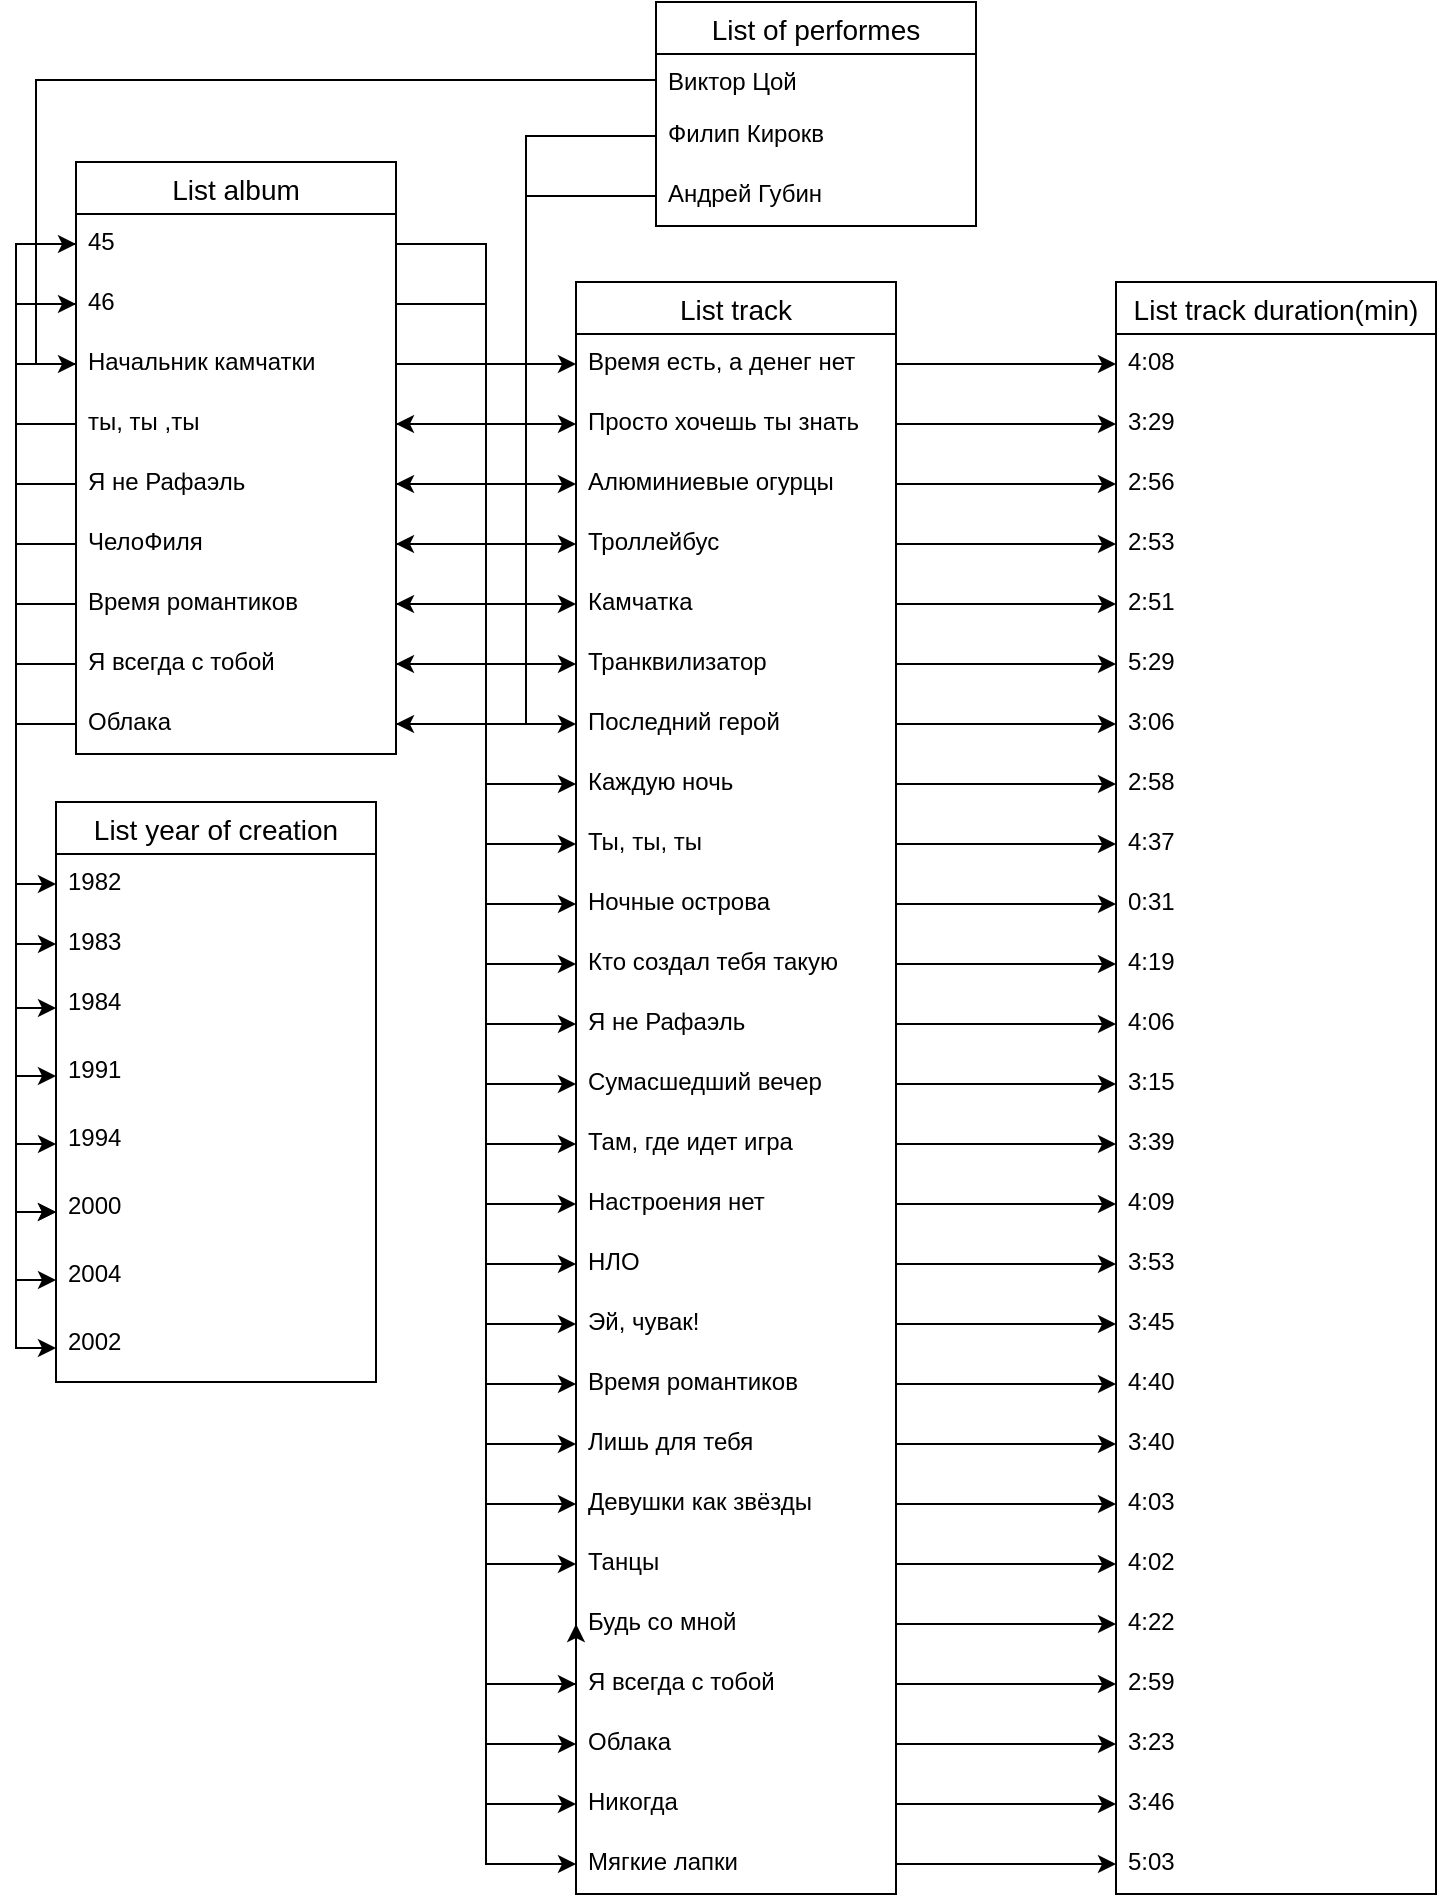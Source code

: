 <mxfile version="14.9.8" type="github">
  <diagram id="wcIPU9KMMJ4un5b8Lt9M" name="Page-1">
    <mxGraphModel dx="2244" dy="762" grid="1" gridSize="10" guides="1" tooltips="1" connect="1" arrows="1" fold="1" page="1" pageScale="1" pageWidth="827" pageHeight="1169" math="0" shadow="0">
      <root>
        <mxCell id="0" />
        <mxCell id="1" parent="0" />
        <mxCell id="bafzeU58rA8XqYi_XDJe-40" value="List of performes" style="swimlane;fontStyle=0;childLayout=stackLayout;horizontal=1;startSize=26;horizontalStack=0;resizeParent=1;resizeParentMax=0;resizeLast=0;collapsible=1;marginBottom=0;align=center;fontSize=14;" parent="1" vertex="1">
          <mxGeometry x="320" y="40" width="160" height="112" as="geometry" />
        </mxCell>
        <mxCell id="bafzeU58rA8XqYi_XDJe-41" value="Виктор Цой" style="text;strokeColor=none;fillColor=none;spacingLeft=4;spacingRight=4;overflow=hidden;rotatable=0;points=[[0,0.5],[1,0.5]];portConstraint=eastwest;fontSize=12;" parent="bafzeU58rA8XqYi_XDJe-40" vertex="1">
          <mxGeometry y="26" width="160" height="26" as="geometry" />
        </mxCell>
        <mxCell id="bafzeU58rA8XqYi_XDJe-42" value="Филип Кирокв" style="text;strokeColor=none;fillColor=none;spacingLeft=4;spacingRight=4;overflow=hidden;rotatable=0;points=[[0,0.5],[1,0.5]];portConstraint=eastwest;fontSize=12;" parent="bafzeU58rA8XqYi_XDJe-40" vertex="1">
          <mxGeometry y="52" width="160" height="30" as="geometry" />
        </mxCell>
        <mxCell id="bafzeU58rA8XqYi_XDJe-43" value="Андрей Губин" style="text;strokeColor=none;fillColor=none;spacingLeft=4;spacingRight=4;overflow=hidden;rotatable=0;points=[[0,0.5],[1,0.5]];portConstraint=eastwest;fontSize=12;" parent="bafzeU58rA8XqYi_XDJe-40" vertex="1">
          <mxGeometry y="82" width="160" height="30" as="geometry" />
        </mxCell>
        <mxCell id="bafzeU58rA8XqYi_XDJe-48" value="List album" style="swimlane;fontStyle=0;childLayout=stackLayout;horizontal=1;startSize=26;horizontalStack=0;resizeParent=1;resizeParentMax=0;resizeLast=0;collapsible=1;marginBottom=0;align=center;fontSize=14;" parent="1" vertex="1">
          <mxGeometry x="30" y="120" width="160" height="296" as="geometry" />
        </mxCell>
        <mxCell id="bafzeU58rA8XqYi_XDJe-50" value="45" style="text;strokeColor=none;fillColor=none;spacingLeft=4;spacingRight=4;overflow=hidden;rotatable=0;points=[[0,0.5],[1,0.5]];portConstraint=eastwest;fontSize=12;" parent="bafzeU58rA8XqYi_XDJe-48" vertex="1">
          <mxGeometry y="26" width="160" height="30" as="geometry" />
        </mxCell>
        <mxCell id="bafzeU58rA8XqYi_XDJe-51" value="46" style="text;strokeColor=none;fillColor=none;spacingLeft=4;spacingRight=4;overflow=hidden;rotatable=0;points=[[0,0.5],[1,0.5]];portConstraint=eastwest;fontSize=12;" parent="bafzeU58rA8XqYi_XDJe-48" vertex="1">
          <mxGeometry y="56" width="160" height="30" as="geometry" />
        </mxCell>
        <mxCell id="FZf9KdGtztHKT485gBUw-61" value="Начальник камчатки" style="text;strokeColor=none;fillColor=none;spacingLeft=4;spacingRight=4;overflow=hidden;rotatable=0;points=[[0,0.5],[1,0.5]];portConstraint=eastwest;fontSize=12;" parent="bafzeU58rA8XqYi_XDJe-48" vertex="1">
          <mxGeometry y="86" width="160" height="30" as="geometry" />
        </mxCell>
        <mxCell id="FZf9KdGtztHKT485gBUw-62" value="ты, ты ,ты" style="text;strokeColor=none;fillColor=none;spacingLeft=4;spacingRight=4;overflow=hidden;rotatable=0;points=[[0,0.5],[1,0.5]];portConstraint=eastwest;fontSize=12;" parent="bafzeU58rA8XqYi_XDJe-48" vertex="1">
          <mxGeometry y="116" width="160" height="30" as="geometry" />
        </mxCell>
        <mxCell id="FZf9KdGtztHKT485gBUw-63" value="Я не Рафаэль" style="text;strokeColor=none;fillColor=none;spacingLeft=4;spacingRight=4;overflow=hidden;rotatable=0;points=[[0,0.5],[1,0.5]];portConstraint=eastwest;fontSize=12;" parent="bafzeU58rA8XqYi_XDJe-48" vertex="1">
          <mxGeometry y="146" width="160" height="30" as="geometry" />
        </mxCell>
        <mxCell id="FZf9KdGtztHKT485gBUw-64" value="ЧелоФиля" style="text;strokeColor=none;fillColor=none;spacingLeft=4;spacingRight=4;overflow=hidden;rotatable=0;points=[[0,0.5],[1,0.5]];portConstraint=eastwest;fontSize=12;" parent="bafzeU58rA8XqYi_XDJe-48" vertex="1">
          <mxGeometry y="176" width="160" height="30" as="geometry" />
        </mxCell>
        <mxCell id="FZf9KdGtztHKT485gBUw-65" value="Время романтиков" style="text;strokeColor=none;fillColor=none;spacingLeft=4;spacingRight=4;overflow=hidden;rotatable=0;points=[[0,0.5],[1,0.5]];portConstraint=eastwest;fontSize=12;" parent="bafzeU58rA8XqYi_XDJe-48" vertex="1">
          <mxGeometry y="206" width="160" height="30" as="geometry" />
        </mxCell>
        <mxCell id="FZf9KdGtztHKT485gBUw-66" value="Я всегда с тобой" style="text;strokeColor=none;fillColor=none;spacingLeft=4;spacingRight=4;overflow=hidden;rotatable=0;points=[[0,0.5],[1,0.5]];portConstraint=eastwest;fontSize=12;" parent="bafzeU58rA8XqYi_XDJe-48" vertex="1">
          <mxGeometry y="236" width="160" height="30" as="geometry" />
        </mxCell>
        <mxCell id="FZf9KdGtztHKT485gBUw-103" value="Облака" style="text;strokeColor=none;fillColor=none;spacingLeft=4;spacingRight=4;overflow=hidden;rotatable=0;points=[[0,0.5],[1,0.5]];portConstraint=eastwest;fontSize=12;" parent="bafzeU58rA8XqYi_XDJe-48" vertex="1">
          <mxGeometry y="266" width="160" height="30" as="geometry" />
        </mxCell>
        <mxCell id="bafzeU58rA8XqYi_XDJe-68" value="List year of creation" style="swimlane;fontStyle=0;childLayout=stackLayout;horizontal=1;startSize=26;horizontalStack=0;resizeParent=1;resizeParentMax=0;resizeLast=0;collapsible=1;marginBottom=0;align=center;fontSize=14;" parent="1" vertex="1">
          <mxGeometry x="20" y="440" width="160" height="290" as="geometry" />
        </mxCell>
        <mxCell id="bafzeU58rA8XqYi_XDJe-69" value="1982" style="text;strokeColor=none;fillColor=none;spacingLeft=4;spacingRight=4;overflow=hidden;rotatable=0;points=[[0,0.5],[1,0.5]];portConstraint=eastwest;fontSize=12;" parent="bafzeU58rA8XqYi_XDJe-68" vertex="1">
          <mxGeometry y="26" width="160" height="30" as="geometry" />
        </mxCell>
        <mxCell id="bafzeU58rA8XqYi_XDJe-70" value="1983" style="text;strokeColor=none;fillColor=none;spacingLeft=4;spacingRight=4;overflow=hidden;rotatable=0;points=[[0,0.5],[1,0.5]];portConstraint=eastwest;fontSize=12;" parent="bafzeU58rA8XqYi_XDJe-68" vertex="1">
          <mxGeometry y="56" width="160" height="30" as="geometry" />
        </mxCell>
        <mxCell id="bafzeU58rA8XqYi_XDJe-71" value="1984" style="text;strokeColor=none;fillColor=none;spacingLeft=4;spacingRight=4;overflow=hidden;rotatable=0;points=[[0,0.5],[1,0.5]];portConstraint=eastwest;fontSize=12;" parent="bafzeU58rA8XqYi_XDJe-68" vertex="1">
          <mxGeometry y="86" width="160" height="34" as="geometry" />
        </mxCell>
        <mxCell id="FZf9KdGtztHKT485gBUw-27" value="1991" style="text;strokeColor=none;fillColor=none;spacingLeft=4;spacingRight=4;overflow=hidden;rotatable=0;points=[[0,0.5],[1,0.5]];portConstraint=eastwest;fontSize=12;" parent="bafzeU58rA8XqYi_XDJe-68" vertex="1">
          <mxGeometry y="120" width="160" height="34" as="geometry" />
        </mxCell>
        <mxCell id="FZf9KdGtztHKT485gBUw-28" value="1994" style="text;strokeColor=none;fillColor=none;spacingLeft=4;spacingRight=4;overflow=hidden;rotatable=0;points=[[0,0.5],[1,0.5]];portConstraint=eastwest;fontSize=12;" parent="bafzeU58rA8XqYi_XDJe-68" vertex="1">
          <mxGeometry y="154" width="160" height="34" as="geometry" />
        </mxCell>
        <mxCell id="FZf9KdGtztHKT485gBUw-29" value="2000" style="text;strokeColor=none;fillColor=none;spacingLeft=4;spacingRight=4;overflow=hidden;rotatable=0;points=[[0,0.5],[1,0.5]];portConstraint=eastwest;fontSize=12;" parent="bafzeU58rA8XqYi_XDJe-68" vertex="1">
          <mxGeometry y="188" width="160" height="34" as="geometry" />
        </mxCell>
        <mxCell id="FZf9KdGtztHKT485gBUw-30" value="2004" style="text;strokeColor=none;fillColor=none;spacingLeft=4;spacingRight=4;overflow=hidden;rotatable=0;points=[[0,0.5],[1,0.5]];portConstraint=eastwest;fontSize=12;" parent="bafzeU58rA8XqYi_XDJe-68" vertex="1">
          <mxGeometry y="222" width="160" height="34" as="geometry" />
        </mxCell>
        <mxCell id="FZf9KdGtztHKT485gBUw-31" value="2002" style="text;strokeColor=none;fillColor=none;spacingLeft=4;spacingRight=4;overflow=hidden;rotatable=0;points=[[0,0.5],[1,0.5]];portConstraint=eastwest;fontSize=12;" parent="bafzeU58rA8XqYi_XDJe-68" vertex="1">
          <mxGeometry y="256" width="160" height="34" as="geometry" />
        </mxCell>
        <mxCell id="bafzeU58rA8XqYi_XDJe-129" value="List track duration(min)" style="swimlane;fontStyle=0;childLayout=stackLayout;horizontal=1;startSize=26;horizontalStack=0;resizeParent=1;resizeParentMax=0;resizeLast=0;collapsible=1;marginBottom=0;align=center;fontSize=14;" parent="1" vertex="1">
          <mxGeometry x="550" y="180" width="160" height="806" as="geometry" />
        </mxCell>
        <mxCell id="FZf9KdGtztHKT485gBUw-2" value="4:08" style="text;strokeColor=none;fillColor=none;spacingLeft=4;spacingRight=4;overflow=hidden;rotatable=0;points=[[0,0.5],[1,0.5]];portConstraint=eastwest;fontSize=12;" parent="bafzeU58rA8XqYi_XDJe-129" vertex="1">
          <mxGeometry y="26" width="160" height="30" as="geometry" />
        </mxCell>
        <mxCell id="bafzeU58rA8XqYi_XDJe-133" value="3:29" style="text;strokeColor=none;fillColor=none;spacingLeft=4;spacingRight=4;overflow=hidden;rotatable=0;points=[[0,0.5],[1,0.5]];portConstraint=eastwest;fontSize=12;" parent="bafzeU58rA8XqYi_XDJe-129" vertex="1">
          <mxGeometry y="56" width="160" height="30" as="geometry" />
        </mxCell>
        <mxCell id="FZf9KdGtztHKT485gBUw-3" value="2:56" style="text;strokeColor=none;fillColor=none;spacingLeft=4;spacingRight=4;overflow=hidden;rotatable=0;points=[[0,0.5],[1,0.5]];portConstraint=eastwest;fontSize=12;" parent="bafzeU58rA8XqYi_XDJe-129" vertex="1">
          <mxGeometry y="86" width="160" height="30" as="geometry" />
        </mxCell>
        <mxCell id="FZf9KdGtztHKT485gBUw-4" value="2:53" style="text;strokeColor=none;fillColor=none;spacingLeft=4;spacingRight=4;overflow=hidden;rotatable=0;points=[[0,0.5],[1,0.5]];portConstraint=eastwest;fontSize=12;" parent="bafzeU58rA8XqYi_XDJe-129" vertex="1">
          <mxGeometry y="116" width="160" height="30" as="geometry" />
        </mxCell>
        <mxCell id="FZf9KdGtztHKT485gBUw-1" value="2:51" style="text;strokeColor=none;fillColor=none;spacingLeft=4;spacingRight=4;overflow=hidden;rotatable=0;points=[[0,0.5],[1,0.5]];portConstraint=eastwest;fontSize=12;" parent="bafzeU58rA8XqYi_XDJe-129" vertex="1">
          <mxGeometry y="146" width="160" height="30" as="geometry" />
        </mxCell>
        <mxCell id="FZf9KdGtztHKT485gBUw-5" value="5:29" style="text;strokeColor=none;fillColor=none;spacingLeft=4;spacingRight=4;overflow=hidden;rotatable=0;points=[[0,0.5],[1,0.5]];portConstraint=eastwest;fontSize=12;" parent="bafzeU58rA8XqYi_XDJe-129" vertex="1">
          <mxGeometry y="176" width="160" height="30" as="geometry" />
        </mxCell>
        <mxCell id="FZf9KdGtztHKT485gBUw-93" value="3:06" style="text;strokeColor=none;fillColor=none;spacingLeft=4;spacingRight=4;overflow=hidden;rotatable=0;points=[[0,0.5],[1,0.5]];portConstraint=eastwest;fontSize=12;" parent="bafzeU58rA8XqYi_XDJe-129" vertex="1">
          <mxGeometry y="206" width="160" height="30" as="geometry" />
        </mxCell>
        <mxCell id="FZf9KdGtztHKT485gBUw-6" value="2:58" style="text;strokeColor=none;fillColor=none;spacingLeft=4;spacingRight=4;overflow=hidden;rotatable=0;points=[[0,0.5],[1,0.5]];portConstraint=eastwest;fontSize=12;" parent="bafzeU58rA8XqYi_XDJe-129" vertex="1">
          <mxGeometry y="236" width="160" height="30" as="geometry" />
        </mxCell>
        <mxCell id="bafzeU58rA8XqYi_XDJe-131" value="4:37" style="text;strokeColor=none;fillColor=none;spacingLeft=4;spacingRight=4;overflow=hidden;rotatable=0;points=[[0,0.5],[1,0.5]];portConstraint=eastwest;fontSize=12;" parent="bafzeU58rA8XqYi_XDJe-129" vertex="1">
          <mxGeometry y="266" width="160" height="30" as="geometry" />
        </mxCell>
        <mxCell id="FZf9KdGtztHKT485gBUw-7" value="0:31" style="text;strokeColor=none;fillColor=none;spacingLeft=4;spacingRight=4;overflow=hidden;rotatable=0;points=[[0,0.5],[1,0.5]];portConstraint=eastwest;fontSize=12;" parent="bafzeU58rA8XqYi_XDJe-129" vertex="1">
          <mxGeometry y="296" width="160" height="30" as="geometry" />
        </mxCell>
        <mxCell id="FZf9KdGtztHKT485gBUw-8" value="4:19" style="text;strokeColor=none;fillColor=none;spacingLeft=4;spacingRight=4;overflow=hidden;rotatable=0;points=[[0,0.5],[1,0.5]];portConstraint=eastwest;fontSize=12;" parent="bafzeU58rA8XqYi_XDJe-129" vertex="1">
          <mxGeometry y="326" width="160" height="30" as="geometry" />
        </mxCell>
        <mxCell id="FZf9KdGtztHKT485gBUw-9" value="4:06" style="text;strokeColor=none;fillColor=none;spacingLeft=4;spacingRight=4;overflow=hidden;rotatable=0;points=[[0,0.5],[1,0.5]];portConstraint=eastwest;fontSize=12;" parent="bafzeU58rA8XqYi_XDJe-129" vertex="1">
          <mxGeometry y="356" width="160" height="30" as="geometry" />
        </mxCell>
        <mxCell id="FZf9KdGtztHKT485gBUw-10" value="3:15" style="text;strokeColor=none;fillColor=none;spacingLeft=4;spacingRight=4;overflow=hidden;rotatable=0;points=[[0,0.5],[1,0.5]];portConstraint=eastwest;fontSize=12;" parent="bafzeU58rA8XqYi_XDJe-129" vertex="1">
          <mxGeometry y="386" width="160" height="30" as="geometry" />
        </mxCell>
        <mxCell id="FZf9KdGtztHKT485gBUw-11" value="3:39" style="text;strokeColor=none;fillColor=none;spacingLeft=4;spacingRight=4;overflow=hidden;rotatable=0;points=[[0,0.5],[1,0.5]];portConstraint=eastwest;fontSize=12;" parent="bafzeU58rA8XqYi_XDJe-129" vertex="1">
          <mxGeometry y="416" width="160" height="30" as="geometry" />
        </mxCell>
        <mxCell id="FZf9KdGtztHKT485gBUw-12" value="4:09" style="text;strokeColor=none;fillColor=none;spacingLeft=4;spacingRight=4;overflow=hidden;rotatable=0;points=[[0,0.5],[1,0.5]];portConstraint=eastwest;fontSize=12;" parent="bafzeU58rA8XqYi_XDJe-129" vertex="1">
          <mxGeometry y="446" width="160" height="30" as="geometry" />
        </mxCell>
        <mxCell id="FZf9KdGtztHKT485gBUw-13" value="3:53" style="text;strokeColor=none;fillColor=none;spacingLeft=4;spacingRight=4;overflow=hidden;rotatable=0;points=[[0,0.5],[1,0.5]];portConstraint=eastwest;fontSize=12;" parent="bafzeU58rA8XqYi_XDJe-129" vertex="1">
          <mxGeometry y="476" width="160" height="30" as="geometry" />
        </mxCell>
        <mxCell id="FZf9KdGtztHKT485gBUw-14" value="3:45" style="text;strokeColor=none;fillColor=none;spacingLeft=4;spacingRight=4;overflow=hidden;rotatable=0;points=[[0,0.5],[1,0.5]];portConstraint=eastwest;fontSize=12;" parent="bafzeU58rA8XqYi_XDJe-129" vertex="1">
          <mxGeometry y="506" width="160" height="30" as="geometry" />
        </mxCell>
        <mxCell id="FZf9KdGtztHKT485gBUw-15" value="4:40" style="text;strokeColor=none;fillColor=none;spacingLeft=4;spacingRight=4;overflow=hidden;rotatable=0;points=[[0,0.5],[1,0.5]];portConstraint=eastwest;fontSize=12;" parent="bafzeU58rA8XqYi_XDJe-129" vertex="1">
          <mxGeometry y="536" width="160" height="30" as="geometry" />
        </mxCell>
        <mxCell id="FZf9KdGtztHKT485gBUw-16" value="3:40" style="text;strokeColor=none;fillColor=none;spacingLeft=4;spacingRight=4;overflow=hidden;rotatable=0;points=[[0,0.5],[1,0.5]];portConstraint=eastwest;fontSize=12;" parent="bafzeU58rA8XqYi_XDJe-129" vertex="1">
          <mxGeometry y="566" width="160" height="30" as="geometry" />
        </mxCell>
        <mxCell id="FZf9KdGtztHKT485gBUw-17" value="4:03" style="text;strokeColor=none;fillColor=none;spacingLeft=4;spacingRight=4;overflow=hidden;rotatable=0;points=[[0,0.5],[1,0.5]];portConstraint=eastwest;fontSize=12;" parent="bafzeU58rA8XqYi_XDJe-129" vertex="1">
          <mxGeometry y="596" width="160" height="30" as="geometry" />
        </mxCell>
        <mxCell id="FZf9KdGtztHKT485gBUw-18" value="4:02" style="text;strokeColor=none;fillColor=none;spacingLeft=4;spacingRight=4;overflow=hidden;rotatable=0;points=[[0,0.5],[1,0.5]];portConstraint=eastwest;fontSize=12;" parent="bafzeU58rA8XqYi_XDJe-129" vertex="1">
          <mxGeometry y="626" width="160" height="30" as="geometry" />
        </mxCell>
        <mxCell id="FZf9KdGtztHKT485gBUw-19" value="4:22" style="text;strokeColor=none;fillColor=none;spacingLeft=4;spacingRight=4;overflow=hidden;rotatable=0;points=[[0,0.5],[1,0.5]];portConstraint=eastwest;fontSize=12;" parent="bafzeU58rA8XqYi_XDJe-129" vertex="1">
          <mxGeometry y="656" width="160" height="30" as="geometry" />
        </mxCell>
        <mxCell id="FZf9KdGtztHKT485gBUw-20" value="2:59" style="text;strokeColor=none;fillColor=none;spacingLeft=4;spacingRight=4;overflow=hidden;rotatable=0;points=[[0,0.5],[1,0.5]];portConstraint=eastwest;fontSize=12;" parent="bafzeU58rA8XqYi_XDJe-129" vertex="1">
          <mxGeometry y="686" width="160" height="30" as="geometry" />
        </mxCell>
        <mxCell id="FZf9KdGtztHKT485gBUw-21" value="3:23" style="text;strokeColor=none;fillColor=none;spacingLeft=4;spacingRight=4;overflow=hidden;rotatable=0;points=[[0,0.5],[1,0.5]];portConstraint=eastwest;fontSize=12;" parent="bafzeU58rA8XqYi_XDJe-129" vertex="1">
          <mxGeometry y="716" width="160" height="30" as="geometry" />
        </mxCell>
        <mxCell id="FZf9KdGtztHKT485gBUw-22" value="3:46" style="text;strokeColor=none;fillColor=none;spacingLeft=4;spacingRight=4;overflow=hidden;rotatable=0;points=[[0,0.5],[1,0.5]];portConstraint=eastwest;fontSize=12;" parent="bafzeU58rA8XqYi_XDJe-129" vertex="1">
          <mxGeometry y="746" width="160" height="30" as="geometry" />
        </mxCell>
        <mxCell id="FZf9KdGtztHKT485gBUw-23" value="5:03" style="text;strokeColor=none;fillColor=none;spacingLeft=4;spacingRight=4;overflow=hidden;rotatable=0;points=[[0,0.5],[1,0.5]];portConstraint=eastwest;fontSize=12;" parent="bafzeU58rA8XqYi_XDJe-129" vertex="1">
          <mxGeometry y="776" width="160" height="30" as="geometry" />
        </mxCell>
        <mxCell id="FZf9KdGtztHKT485gBUw-33" value="List track" style="swimlane;fontStyle=0;childLayout=stackLayout;horizontal=1;startSize=26;horizontalStack=0;resizeParent=1;resizeParentMax=0;resizeLast=0;collapsible=1;marginBottom=0;align=center;fontSize=14;" parent="1" vertex="1">
          <mxGeometry x="280" y="180" width="160" height="806" as="geometry" />
        </mxCell>
        <mxCell id="FZf9KdGtztHKT485gBUw-39" value="Время есть, а денег нет" style="text;strokeColor=none;fillColor=none;spacingLeft=4;spacingRight=4;overflow=hidden;rotatable=0;points=[[0,0.5],[1,0.5]];portConstraint=eastwest;fontSize=12;" parent="FZf9KdGtztHKT485gBUw-33" vertex="1">
          <mxGeometry y="26" width="160" height="30" as="geometry" />
        </mxCell>
        <mxCell id="FZf9KdGtztHKT485gBUw-40" value="Просто хочешь ты знать" style="text;strokeColor=none;fillColor=none;spacingLeft=4;spacingRight=4;overflow=hidden;rotatable=0;points=[[0,0.5],[1,0.5]];portConstraint=eastwest;fontSize=12;" parent="FZf9KdGtztHKT485gBUw-33" vertex="1">
          <mxGeometry y="56" width="160" height="30" as="geometry" />
        </mxCell>
        <mxCell id="FZf9KdGtztHKT485gBUw-41" value="Алюминиевые огурцы" style="text;strokeColor=none;fillColor=none;spacingLeft=4;spacingRight=4;overflow=hidden;rotatable=0;points=[[0,0.5],[1,0.5]];portConstraint=eastwest;fontSize=12;" parent="FZf9KdGtztHKT485gBUw-33" vertex="1">
          <mxGeometry y="86" width="160" height="30" as="geometry" />
        </mxCell>
        <mxCell id="FZf9KdGtztHKT485gBUw-42" value="Троллейбус" style="text;strokeColor=none;fillColor=none;spacingLeft=4;spacingRight=4;overflow=hidden;rotatable=0;points=[[0,0.5],[1,0.5]];portConstraint=eastwest;fontSize=12;" parent="FZf9KdGtztHKT485gBUw-33" vertex="1">
          <mxGeometry y="116" width="160" height="30" as="geometry" />
        </mxCell>
        <mxCell id="FZf9KdGtztHKT485gBUw-43" value="Камчатка" style="text;strokeColor=none;fillColor=none;spacingLeft=4;spacingRight=4;overflow=hidden;rotatable=0;points=[[0,0.5],[1,0.5]];portConstraint=eastwest;fontSize=12;" parent="FZf9KdGtztHKT485gBUw-33" vertex="1">
          <mxGeometry y="146" width="160" height="30" as="geometry" />
        </mxCell>
        <mxCell id="FZf9KdGtztHKT485gBUw-44" value="Транквилизатор" style="text;strokeColor=none;fillColor=none;spacingLeft=4;spacingRight=4;overflow=hidden;rotatable=0;points=[[0,0.5],[1,0.5]];portConstraint=eastwest;fontSize=12;" parent="FZf9KdGtztHKT485gBUw-33" vertex="1">
          <mxGeometry y="176" width="160" height="30" as="geometry" />
        </mxCell>
        <mxCell id="FZf9KdGtztHKT485gBUw-45" value="Последний герой" style="text;strokeColor=none;fillColor=none;spacingLeft=4;spacingRight=4;overflow=hidden;rotatable=0;points=[[0,0.5],[1,0.5]];portConstraint=eastwest;fontSize=12;" parent="FZf9KdGtztHKT485gBUw-33" vertex="1">
          <mxGeometry y="206" width="160" height="30" as="geometry" />
        </mxCell>
        <mxCell id="FZf9KdGtztHKT485gBUw-46" value="Каждую ночь" style="text;strokeColor=none;fillColor=none;spacingLeft=4;spacingRight=4;overflow=hidden;rotatable=0;points=[[0,0.5],[1,0.5]];portConstraint=eastwest;fontSize=12;" parent="FZf9KdGtztHKT485gBUw-33" vertex="1">
          <mxGeometry y="236" width="160" height="30" as="geometry" />
        </mxCell>
        <mxCell id="FZf9KdGtztHKT485gBUw-48" value="Ты, ты, ты" style="text;strokeColor=none;fillColor=none;spacingLeft=4;spacingRight=4;overflow=hidden;rotatable=0;points=[[0,0.5],[1,0.5]];portConstraint=eastwest;fontSize=12;" parent="FZf9KdGtztHKT485gBUw-33" vertex="1">
          <mxGeometry y="266" width="160" height="30" as="geometry" />
        </mxCell>
        <mxCell id="FZf9KdGtztHKT485gBUw-49" value="Ночные острова" style="text;strokeColor=none;fillColor=none;spacingLeft=4;spacingRight=4;overflow=hidden;rotatable=0;points=[[0,0.5],[1,0.5]];portConstraint=eastwest;fontSize=12;" parent="FZf9KdGtztHKT485gBUw-33" vertex="1">
          <mxGeometry y="296" width="160" height="30" as="geometry" />
        </mxCell>
        <mxCell id="FZf9KdGtztHKT485gBUw-50" value="Кто создал тебя такую" style="text;strokeColor=none;fillColor=none;spacingLeft=4;spacingRight=4;overflow=hidden;rotatable=0;points=[[0,0.5],[1,0.5]];portConstraint=eastwest;fontSize=12;" parent="FZf9KdGtztHKT485gBUw-33" vertex="1">
          <mxGeometry y="326" width="160" height="30" as="geometry" />
        </mxCell>
        <mxCell id="FZf9KdGtztHKT485gBUw-51" value="Я не Рафаэль" style="text;strokeColor=none;fillColor=none;spacingLeft=4;spacingRight=4;overflow=hidden;rotatable=0;points=[[0,0.5],[1,0.5]];portConstraint=eastwest;fontSize=12;" parent="FZf9KdGtztHKT485gBUw-33" vertex="1">
          <mxGeometry y="356" width="160" height="30" as="geometry" />
        </mxCell>
        <mxCell id="FZf9KdGtztHKT485gBUw-52" value="Сумасшедший вечер" style="text;strokeColor=none;fillColor=none;spacingLeft=4;spacingRight=4;overflow=hidden;rotatable=0;points=[[0,0.5],[1,0.5]];portConstraint=eastwest;fontSize=12;" parent="FZf9KdGtztHKT485gBUw-33" vertex="1">
          <mxGeometry y="386" width="160" height="30" as="geometry" />
        </mxCell>
        <mxCell id="FZf9KdGtztHKT485gBUw-53" value="Там, где идет игра" style="text;strokeColor=none;fillColor=none;spacingLeft=4;spacingRight=4;overflow=hidden;rotatable=0;points=[[0,0.5],[1,0.5]];portConstraint=eastwest;fontSize=12;" parent="FZf9KdGtztHKT485gBUw-33" vertex="1">
          <mxGeometry y="416" width="160" height="30" as="geometry" />
        </mxCell>
        <mxCell id="FZf9KdGtztHKT485gBUw-54" value="Настроения нет" style="text;strokeColor=none;fillColor=none;spacingLeft=4;spacingRight=4;overflow=hidden;rotatable=0;points=[[0,0.5],[1,0.5]];portConstraint=eastwest;fontSize=12;" parent="FZf9KdGtztHKT485gBUw-33" vertex="1">
          <mxGeometry y="446" width="160" height="30" as="geometry" />
        </mxCell>
        <mxCell id="FZf9KdGtztHKT485gBUw-55" value="НЛО" style="text;strokeColor=none;fillColor=none;spacingLeft=4;spacingRight=4;overflow=hidden;rotatable=0;points=[[0,0.5],[1,0.5]];portConstraint=eastwest;fontSize=12;" parent="FZf9KdGtztHKT485gBUw-33" vertex="1">
          <mxGeometry y="476" width="160" height="30" as="geometry" />
        </mxCell>
        <mxCell id="FZf9KdGtztHKT485gBUw-56" value="Эй, чувак!" style="text;strokeColor=none;fillColor=none;spacingLeft=4;spacingRight=4;overflow=hidden;rotatable=0;points=[[0,0.5],[1,0.5]];portConstraint=eastwest;fontSize=12;" parent="FZf9KdGtztHKT485gBUw-33" vertex="1">
          <mxGeometry y="506" width="160" height="30" as="geometry" />
        </mxCell>
        <mxCell id="FZf9KdGtztHKT485gBUw-57" value="Время романтиков" style="text;strokeColor=none;fillColor=none;spacingLeft=4;spacingRight=4;overflow=hidden;rotatable=0;points=[[0,0.5],[1,0.5]];portConstraint=eastwest;fontSize=12;" parent="FZf9KdGtztHKT485gBUw-33" vertex="1">
          <mxGeometry y="536" width="160" height="30" as="geometry" />
        </mxCell>
        <mxCell id="FZf9KdGtztHKT485gBUw-58" value="Лишь для тебя" style="text;strokeColor=none;fillColor=none;spacingLeft=4;spacingRight=4;overflow=hidden;rotatable=0;points=[[0,0.5],[1,0.5]];portConstraint=eastwest;fontSize=12;" parent="FZf9KdGtztHKT485gBUw-33" vertex="1">
          <mxGeometry y="566" width="160" height="30" as="geometry" />
        </mxCell>
        <mxCell id="FZf9KdGtztHKT485gBUw-59" value="Девушки как звёзды" style="text;strokeColor=none;fillColor=none;spacingLeft=4;spacingRight=4;overflow=hidden;rotatable=0;points=[[0,0.5],[1,0.5]];portConstraint=eastwest;fontSize=12;" parent="FZf9KdGtztHKT485gBUw-33" vertex="1">
          <mxGeometry y="596" width="160" height="30" as="geometry" />
        </mxCell>
        <mxCell id="FZf9KdGtztHKT485gBUw-60" value="Танцы" style="text;strokeColor=none;fillColor=none;spacingLeft=4;spacingRight=4;overflow=hidden;rotatable=0;points=[[0,0.5],[1,0.5]];portConstraint=eastwest;fontSize=12;" parent="FZf9KdGtztHKT485gBUw-33" vertex="1">
          <mxGeometry y="626" width="160" height="30" as="geometry" />
        </mxCell>
        <mxCell id="FZf9KdGtztHKT485gBUw-98" value="Будь со мной" style="text;strokeColor=none;fillColor=none;spacingLeft=4;spacingRight=4;overflow=hidden;rotatable=0;points=[[0,0.5],[1,0.5]];portConstraint=eastwest;fontSize=12;" parent="FZf9KdGtztHKT485gBUw-33" vertex="1">
          <mxGeometry y="656" width="160" height="30" as="geometry" />
        </mxCell>
        <mxCell id="FZf9KdGtztHKT485gBUw-99" value="Я всегда с тобой" style="text;strokeColor=none;fillColor=none;spacingLeft=4;spacingRight=4;overflow=hidden;rotatable=0;points=[[0,0.5],[1,0.5]];portConstraint=eastwest;fontSize=12;" parent="FZf9KdGtztHKT485gBUw-33" vertex="1">
          <mxGeometry y="686" width="160" height="30" as="geometry" />
        </mxCell>
        <mxCell id="FZf9KdGtztHKT485gBUw-100" value="Облака" style="text;strokeColor=none;fillColor=none;spacingLeft=4;spacingRight=4;overflow=hidden;rotatable=0;points=[[0,0.5],[1,0.5]];portConstraint=eastwest;fontSize=12;" parent="FZf9KdGtztHKT485gBUw-33" vertex="1">
          <mxGeometry y="716" width="160" height="30" as="geometry" />
        </mxCell>
        <mxCell id="FZf9KdGtztHKT485gBUw-101" value="Никогда" style="text;strokeColor=none;fillColor=none;spacingLeft=4;spacingRight=4;overflow=hidden;rotatable=0;points=[[0,0.5],[1,0.5]];portConstraint=eastwest;fontSize=12;" parent="FZf9KdGtztHKT485gBUw-33" vertex="1">
          <mxGeometry y="746" width="160" height="30" as="geometry" />
        </mxCell>
        <mxCell id="FZf9KdGtztHKT485gBUw-102" value="Мягкие лапки" style="text;strokeColor=none;fillColor=none;spacingLeft=4;spacingRight=4;overflow=hidden;rotatable=0;points=[[0,0.5],[1,0.5]];portConstraint=eastwest;fontSize=12;" parent="FZf9KdGtztHKT485gBUw-33" vertex="1">
          <mxGeometry y="776" width="160" height="30" as="geometry" />
        </mxCell>
        <mxCell id="FZf9KdGtztHKT485gBUw-105" style="edgeStyle=orthogonalEdgeStyle;rounded=0;orthogonalLoop=1;jettySize=auto;html=1;entryX=0;entryY=0.5;entryDx=0;entryDy=0;" parent="1" source="bafzeU58rA8XqYi_XDJe-41" target="bafzeU58rA8XqYi_XDJe-51" edge="1">
          <mxGeometry relative="1" as="geometry" />
        </mxCell>
        <mxCell id="FZf9KdGtztHKT485gBUw-106" style="edgeStyle=orthogonalEdgeStyle;rounded=0;orthogonalLoop=1;jettySize=auto;html=1;entryX=0;entryY=0.5;entryDx=0;entryDy=0;" parent="1" source="bafzeU58rA8XqYi_XDJe-41" target="FZf9KdGtztHKT485gBUw-61" edge="1">
          <mxGeometry relative="1" as="geometry" />
        </mxCell>
        <mxCell id="FZf9KdGtztHKT485gBUw-108" style="edgeStyle=orthogonalEdgeStyle;rounded=0;orthogonalLoop=1;jettySize=auto;html=1;entryX=1;entryY=0.5;entryDx=0;entryDy=0;" parent="1" source="bafzeU58rA8XqYi_XDJe-42" target="FZf9KdGtztHKT485gBUw-64" edge="1">
          <mxGeometry relative="1" as="geometry" />
        </mxCell>
        <mxCell id="FZf9KdGtztHKT485gBUw-109" style="edgeStyle=orthogonalEdgeStyle;rounded=0;orthogonalLoop=1;jettySize=auto;html=1;entryX=1;entryY=0.5;entryDx=0;entryDy=0;" parent="1" source="bafzeU58rA8XqYi_XDJe-42" target="FZf9KdGtztHKT485gBUw-63" edge="1">
          <mxGeometry relative="1" as="geometry" />
        </mxCell>
        <mxCell id="FZf9KdGtztHKT485gBUw-110" style="edgeStyle=orthogonalEdgeStyle;rounded=0;orthogonalLoop=1;jettySize=auto;html=1;entryX=0;entryY=0.5;entryDx=0;entryDy=0;" parent="1" source="bafzeU58rA8XqYi_XDJe-41" target="bafzeU58rA8XqYi_XDJe-50" edge="1">
          <mxGeometry relative="1" as="geometry" />
        </mxCell>
        <mxCell id="FZf9KdGtztHKT485gBUw-111" style="edgeStyle=orthogonalEdgeStyle;rounded=0;orthogonalLoop=1;jettySize=auto;html=1;exitX=0;exitY=0.5;exitDx=0;exitDy=0;entryX=1;entryY=0.5;entryDx=0;entryDy=0;" parent="1" source="bafzeU58rA8XqYi_XDJe-42" target="FZf9KdGtztHKT485gBUw-62" edge="1">
          <mxGeometry relative="1" as="geometry" />
        </mxCell>
        <mxCell id="FZf9KdGtztHKT485gBUw-112" style="edgeStyle=orthogonalEdgeStyle;rounded=0;orthogonalLoop=1;jettySize=auto;html=1;entryX=1;entryY=0.5;entryDx=0;entryDy=0;" parent="1" source="bafzeU58rA8XqYi_XDJe-43" target="FZf9KdGtztHKT485gBUw-65" edge="1">
          <mxGeometry relative="1" as="geometry" />
        </mxCell>
        <mxCell id="FZf9KdGtztHKT485gBUw-113" style="edgeStyle=orthogonalEdgeStyle;rounded=0;orthogonalLoop=1;jettySize=auto;html=1;entryX=1;entryY=0.5;entryDx=0;entryDy=0;" parent="1" source="bafzeU58rA8XqYi_XDJe-43" target="FZf9KdGtztHKT485gBUw-66" edge="1">
          <mxGeometry relative="1" as="geometry" />
        </mxCell>
        <mxCell id="FZf9KdGtztHKT485gBUw-114" style="edgeStyle=orthogonalEdgeStyle;rounded=0;orthogonalLoop=1;jettySize=auto;html=1;entryX=1;entryY=0.5;entryDx=0;entryDy=0;" parent="1" source="bafzeU58rA8XqYi_XDJe-43" target="FZf9KdGtztHKT485gBUw-103" edge="1">
          <mxGeometry relative="1" as="geometry" />
        </mxCell>
        <mxCell id="biPgVVkq6t1ke-lCDyxf-1" style="edgeStyle=orthogonalEdgeStyle;rounded=0;orthogonalLoop=1;jettySize=auto;html=1;entryX=0;entryY=0.5;entryDx=0;entryDy=0;" parent="1" source="bafzeU58rA8XqYi_XDJe-50" target="FZf9KdGtztHKT485gBUw-39" edge="1">
          <mxGeometry relative="1" as="geometry" />
        </mxCell>
        <mxCell id="biPgVVkq6t1ke-lCDyxf-2" style="edgeStyle=orthogonalEdgeStyle;rounded=0;orthogonalLoop=1;jettySize=auto;html=1;entryX=0;entryY=0.5;entryDx=0;entryDy=0;" parent="1" source="bafzeU58rA8XqYi_XDJe-50" target="FZf9KdGtztHKT485gBUw-40" edge="1">
          <mxGeometry relative="1" as="geometry" />
        </mxCell>
        <mxCell id="biPgVVkq6t1ke-lCDyxf-3" style="edgeStyle=orthogonalEdgeStyle;rounded=0;orthogonalLoop=1;jettySize=auto;html=1;entryX=0;entryY=0.5;entryDx=0;entryDy=0;" parent="1" source="bafzeU58rA8XqYi_XDJe-50" target="FZf9KdGtztHKT485gBUw-41" edge="1">
          <mxGeometry relative="1" as="geometry" />
        </mxCell>
        <mxCell id="biPgVVkq6t1ke-lCDyxf-4" style="edgeStyle=orthogonalEdgeStyle;rounded=0;orthogonalLoop=1;jettySize=auto;html=1;entryX=0;entryY=0.5;entryDx=0;entryDy=0;" parent="1" source="bafzeU58rA8XqYi_XDJe-51" target="FZf9KdGtztHKT485gBUw-42" edge="1">
          <mxGeometry relative="1" as="geometry" />
        </mxCell>
        <mxCell id="biPgVVkq6t1ke-lCDyxf-6" style="edgeStyle=orthogonalEdgeStyle;rounded=0;orthogonalLoop=1;jettySize=auto;html=1;entryX=0;entryY=0.5;entryDx=0;entryDy=0;" parent="1" source="bafzeU58rA8XqYi_XDJe-51" target="FZf9KdGtztHKT485gBUw-44" edge="1">
          <mxGeometry relative="1" as="geometry" />
        </mxCell>
        <mxCell id="biPgVVkq6t1ke-lCDyxf-7" style="edgeStyle=orthogonalEdgeStyle;rounded=0;orthogonalLoop=1;jettySize=auto;html=1;entryX=0;entryY=0.5;entryDx=0;entryDy=0;" parent="1" source="bafzeU58rA8XqYi_XDJe-51" target="FZf9KdGtztHKT485gBUw-43" edge="1">
          <mxGeometry relative="1" as="geometry" />
        </mxCell>
        <mxCell id="biPgVVkq6t1ke-lCDyxf-8" style="edgeStyle=orthogonalEdgeStyle;rounded=0;orthogonalLoop=1;jettySize=auto;html=1;entryX=0;entryY=0.5;entryDx=0;entryDy=0;" parent="1" source="FZf9KdGtztHKT485gBUw-61" target="FZf9KdGtztHKT485gBUw-45" edge="1">
          <mxGeometry relative="1" as="geometry" />
        </mxCell>
        <mxCell id="biPgVVkq6t1ke-lCDyxf-11" style="edgeStyle=orthogonalEdgeStyle;rounded=0;orthogonalLoop=1;jettySize=auto;html=1;entryX=0;entryY=0.5;entryDx=0;entryDy=0;" parent="1" source="FZf9KdGtztHKT485gBUw-61" target="FZf9KdGtztHKT485gBUw-46" edge="1">
          <mxGeometry relative="1" as="geometry" />
        </mxCell>
        <mxCell id="biPgVVkq6t1ke-lCDyxf-13" style="edgeStyle=orthogonalEdgeStyle;rounded=0;orthogonalLoop=1;jettySize=auto;html=1;entryX=0;entryY=0.5;entryDx=0;entryDy=0;" parent="1" source="FZf9KdGtztHKT485gBUw-62" target="FZf9KdGtztHKT485gBUw-48" edge="1">
          <mxGeometry relative="1" as="geometry" />
        </mxCell>
        <mxCell id="biPgVVkq6t1ke-lCDyxf-14" style="edgeStyle=orthogonalEdgeStyle;rounded=0;orthogonalLoop=1;jettySize=auto;html=1;entryX=0;entryY=0.5;entryDx=0;entryDy=0;" parent="1" source="FZf9KdGtztHKT485gBUw-62" target="FZf9KdGtztHKT485gBUw-49" edge="1">
          <mxGeometry relative="1" as="geometry" />
        </mxCell>
        <mxCell id="biPgVVkq6t1ke-lCDyxf-15" style="edgeStyle=orthogonalEdgeStyle;rounded=0;orthogonalLoop=1;jettySize=auto;html=1;entryX=0;entryY=0.5;entryDx=0;entryDy=0;" parent="1" source="FZf9KdGtztHKT485gBUw-62" target="FZf9KdGtztHKT485gBUw-50" edge="1">
          <mxGeometry relative="1" as="geometry" />
        </mxCell>
        <mxCell id="biPgVVkq6t1ke-lCDyxf-16" style="edgeStyle=orthogonalEdgeStyle;rounded=0;orthogonalLoop=1;jettySize=auto;html=1;entryX=0;entryY=0.5;entryDx=0;entryDy=0;" parent="1" source="FZf9KdGtztHKT485gBUw-63" target="FZf9KdGtztHKT485gBUw-51" edge="1">
          <mxGeometry relative="1" as="geometry" />
        </mxCell>
        <mxCell id="biPgVVkq6t1ke-lCDyxf-17" style="edgeStyle=orthogonalEdgeStyle;rounded=0;orthogonalLoop=1;jettySize=auto;html=1;entryX=0;entryY=0.5;entryDx=0;entryDy=0;" parent="1" source="FZf9KdGtztHKT485gBUw-63" target="FZf9KdGtztHKT485gBUw-52" edge="1">
          <mxGeometry relative="1" as="geometry" />
        </mxCell>
        <mxCell id="biPgVVkq6t1ke-lCDyxf-18" style="edgeStyle=orthogonalEdgeStyle;rounded=0;orthogonalLoop=1;jettySize=auto;html=1;entryX=0;entryY=0.5;entryDx=0;entryDy=0;" parent="1" source="FZf9KdGtztHKT485gBUw-63" target="FZf9KdGtztHKT485gBUw-53" edge="1">
          <mxGeometry relative="1" as="geometry" />
        </mxCell>
        <mxCell id="biPgVVkq6t1ke-lCDyxf-19" style="edgeStyle=orthogonalEdgeStyle;rounded=0;orthogonalLoop=1;jettySize=auto;html=1;entryX=0;entryY=0.5;entryDx=0;entryDy=0;" parent="1" source="FZf9KdGtztHKT485gBUw-64" target="FZf9KdGtztHKT485gBUw-54" edge="1">
          <mxGeometry relative="1" as="geometry" />
        </mxCell>
        <mxCell id="biPgVVkq6t1ke-lCDyxf-20" style="edgeStyle=orthogonalEdgeStyle;rounded=0;orthogonalLoop=1;jettySize=auto;html=1;entryX=0;entryY=0.5;entryDx=0;entryDy=0;" parent="1" source="FZf9KdGtztHKT485gBUw-64" target="FZf9KdGtztHKT485gBUw-55" edge="1">
          <mxGeometry relative="1" as="geometry" />
        </mxCell>
        <mxCell id="biPgVVkq6t1ke-lCDyxf-21" style="edgeStyle=orthogonalEdgeStyle;rounded=0;orthogonalLoop=1;jettySize=auto;html=1;entryX=0;entryY=0.5;entryDx=0;entryDy=0;" parent="1" source="FZf9KdGtztHKT485gBUw-64" target="FZf9KdGtztHKT485gBUw-56" edge="1">
          <mxGeometry relative="1" as="geometry" />
        </mxCell>
        <mxCell id="biPgVVkq6t1ke-lCDyxf-22" style="edgeStyle=orthogonalEdgeStyle;rounded=0;orthogonalLoop=1;jettySize=auto;html=1;entryX=0;entryY=0.5;entryDx=0;entryDy=0;" parent="1" source="FZf9KdGtztHKT485gBUw-65" target="FZf9KdGtztHKT485gBUw-57" edge="1">
          <mxGeometry relative="1" as="geometry" />
        </mxCell>
        <mxCell id="biPgVVkq6t1ke-lCDyxf-23" style="edgeStyle=orthogonalEdgeStyle;rounded=0;orthogonalLoop=1;jettySize=auto;html=1;entryX=0;entryY=0.5;entryDx=0;entryDy=0;" parent="1" source="FZf9KdGtztHKT485gBUw-65" target="FZf9KdGtztHKT485gBUw-58" edge="1">
          <mxGeometry relative="1" as="geometry" />
        </mxCell>
        <mxCell id="biPgVVkq6t1ke-lCDyxf-24" style="edgeStyle=orthogonalEdgeStyle;rounded=0;orthogonalLoop=1;jettySize=auto;html=1;entryX=0;entryY=0.5;entryDx=0;entryDy=0;" parent="1" source="FZf9KdGtztHKT485gBUw-65" target="FZf9KdGtztHKT485gBUw-59" edge="1">
          <mxGeometry relative="1" as="geometry" />
        </mxCell>
        <mxCell id="biPgVVkq6t1ke-lCDyxf-25" style="edgeStyle=orthogonalEdgeStyle;rounded=0;orthogonalLoop=1;jettySize=auto;html=1;entryX=0;entryY=0.5;entryDx=0;entryDy=0;" parent="1" source="FZf9KdGtztHKT485gBUw-66" target="FZf9KdGtztHKT485gBUw-60" edge="1">
          <mxGeometry relative="1" as="geometry" />
        </mxCell>
        <mxCell id="biPgVVkq6t1ke-lCDyxf-26" style="edgeStyle=orthogonalEdgeStyle;rounded=0;orthogonalLoop=1;jettySize=auto;html=1;entryX=0;entryY=0.5;entryDx=0;entryDy=0;" parent="1" source="FZf9KdGtztHKT485gBUw-66" target="FZf9KdGtztHKT485gBUw-98" edge="1">
          <mxGeometry relative="1" as="geometry">
            <Array as="points">
              <mxPoint x="235" y="371" />
              <mxPoint x="235" y="881" />
            </Array>
          </mxGeometry>
        </mxCell>
        <mxCell id="biPgVVkq6t1ke-lCDyxf-27" style="edgeStyle=orthogonalEdgeStyle;rounded=0;orthogonalLoop=1;jettySize=auto;html=1;entryX=0;entryY=0.5;entryDx=0;entryDy=0;" parent="1" source="FZf9KdGtztHKT485gBUw-66" target="FZf9KdGtztHKT485gBUw-99" edge="1">
          <mxGeometry relative="1" as="geometry" />
        </mxCell>
        <mxCell id="biPgVVkq6t1ke-lCDyxf-28" style="edgeStyle=orthogonalEdgeStyle;rounded=0;orthogonalLoop=1;jettySize=auto;html=1;entryX=0;entryY=0.5;entryDx=0;entryDy=0;" parent="1" source="FZf9KdGtztHKT485gBUw-103" target="FZf9KdGtztHKT485gBUw-100" edge="1">
          <mxGeometry relative="1" as="geometry" />
        </mxCell>
        <mxCell id="biPgVVkq6t1ke-lCDyxf-29" style="edgeStyle=orthogonalEdgeStyle;rounded=0;orthogonalLoop=1;jettySize=auto;html=1;entryX=0;entryY=0.5;entryDx=0;entryDy=0;" parent="1" source="FZf9KdGtztHKT485gBUw-103" target="FZf9KdGtztHKT485gBUw-101" edge="1">
          <mxGeometry relative="1" as="geometry" />
        </mxCell>
        <mxCell id="biPgVVkq6t1ke-lCDyxf-30" style="edgeStyle=orthogonalEdgeStyle;rounded=0;orthogonalLoop=1;jettySize=auto;html=1;entryX=0;entryY=0.5;entryDx=0;entryDy=0;" parent="1" source="FZf9KdGtztHKT485gBUw-103" target="FZf9KdGtztHKT485gBUw-102" edge="1">
          <mxGeometry relative="1" as="geometry" />
        </mxCell>
        <mxCell id="AwrosL_Tt5_h6zV2pf2t-1" style="edgeStyle=orthogonalEdgeStyle;rounded=0;orthogonalLoop=1;jettySize=auto;html=1;entryX=0;entryY=0.5;entryDx=0;entryDy=0;" edge="1" parent="1" source="bafzeU58rA8XqYi_XDJe-50" target="bafzeU58rA8XqYi_XDJe-69">
          <mxGeometry relative="1" as="geometry" />
        </mxCell>
        <mxCell id="AwrosL_Tt5_h6zV2pf2t-2" style="edgeStyle=orthogonalEdgeStyle;rounded=0;orthogonalLoop=1;jettySize=auto;html=1;entryX=0;entryY=0.5;entryDx=0;entryDy=0;" edge="1" parent="1" source="bafzeU58rA8XqYi_XDJe-51" target="bafzeU58rA8XqYi_XDJe-70">
          <mxGeometry relative="1" as="geometry" />
        </mxCell>
        <mxCell id="AwrosL_Tt5_h6zV2pf2t-3" style="edgeStyle=orthogonalEdgeStyle;rounded=0;orthogonalLoop=1;jettySize=auto;html=1;entryX=0;entryY=0.5;entryDx=0;entryDy=0;" edge="1" parent="1" source="FZf9KdGtztHKT485gBUw-61" target="bafzeU58rA8XqYi_XDJe-71">
          <mxGeometry relative="1" as="geometry" />
        </mxCell>
        <mxCell id="AwrosL_Tt5_h6zV2pf2t-4" style="edgeStyle=orthogonalEdgeStyle;rounded=0;orthogonalLoop=1;jettySize=auto;html=1;entryX=0;entryY=0.5;entryDx=0;entryDy=0;" edge="1" parent="1" source="FZf9KdGtztHKT485gBUw-62" target="FZf9KdGtztHKT485gBUw-27">
          <mxGeometry relative="1" as="geometry" />
        </mxCell>
        <mxCell id="AwrosL_Tt5_h6zV2pf2t-5" style="edgeStyle=orthogonalEdgeStyle;rounded=0;orthogonalLoop=1;jettySize=auto;html=1;entryX=0;entryY=0.5;entryDx=0;entryDy=0;" edge="1" parent="1" source="FZf9KdGtztHKT485gBUw-63" target="FZf9KdGtztHKT485gBUw-28">
          <mxGeometry relative="1" as="geometry" />
        </mxCell>
        <mxCell id="AwrosL_Tt5_h6zV2pf2t-6" style="edgeStyle=orthogonalEdgeStyle;rounded=0;orthogonalLoop=1;jettySize=auto;html=1;entryX=0;entryY=0.5;entryDx=0;entryDy=0;" edge="1" parent="1" source="FZf9KdGtztHKT485gBUw-64" target="FZf9KdGtztHKT485gBUw-29">
          <mxGeometry relative="1" as="geometry" />
        </mxCell>
        <mxCell id="AwrosL_Tt5_h6zV2pf2t-7" style="edgeStyle=orthogonalEdgeStyle;rounded=0;orthogonalLoop=1;jettySize=auto;html=1;entryX=0;entryY=0.5;entryDx=0;entryDy=0;" edge="1" parent="1" source="FZf9KdGtztHKT485gBUw-65" target="FZf9KdGtztHKT485gBUw-30">
          <mxGeometry relative="1" as="geometry" />
        </mxCell>
        <mxCell id="AwrosL_Tt5_h6zV2pf2t-10" style="edgeStyle=orthogonalEdgeStyle;rounded=0;orthogonalLoop=1;jettySize=auto;html=1;entryX=0;entryY=0.5;entryDx=0;entryDy=0;" edge="1" parent="1" source="FZf9KdGtztHKT485gBUw-66" target="FZf9KdGtztHKT485gBUw-31">
          <mxGeometry relative="1" as="geometry" />
        </mxCell>
        <mxCell id="AwrosL_Tt5_h6zV2pf2t-11" style="edgeStyle=orthogonalEdgeStyle;rounded=0;orthogonalLoop=1;jettySize=auto;html=1;entryX=0;entryY=0.5;entryDx=0;entryDy=0;" edge="1" parent="1" source="FZf9KdGtztHKT485gBUw-103" target="FZf9KdGtztHKT485gBUw-29">
          <mxGeometry relative="1" as="geometry" />
        </mxCell>
        <mxCell id="AwrosL_Tt5_h6zV2pf2t-12" style="edgeStyle=orthogonalEdgeStyle;rounded=0;orthogonalLoop=1;jettySize=auto;html=1;entryX=0;entryY=0.5;entryDx=0;entryDy=0;" edge="1" parent="1" source="FZf9KdGtztHKT485gBUw-39" target="FZf9KdGtztHKT485gBUw-2">
          <mxGeometry relative="1" as="geometry" />
        </mxCell>
        <mxCell id="AwrosL_Tt5_h6zV2pf2t-13" style="edgeStyle=orthogonalEdgeStyle;rounded=0;orthogonalLoop=1;jettySize=auto;html=1;entryX=0;entryY=0.5;entryDx=0;entryDy=0;" edge="1" parent="1" source="FZf9KdGtztHKT485gBUw-40" target="bafzeU58rA8XqYi_XDJe-133">
          <mxGeometry relative="1" as="geometry" />
        </mxCell>
        <mxCell id="AwrosL_Tt5_h6zV2pf2t-14" style="edgeStyle=orthogonalEdgeStyle;rounded=0;orthogonalLoop=1;jettySize=auto;html=1;entryX=0;entryY=0.5;entryDx=0;entryDy=0;" edge="1" parent="1" source="FZf9KdGtztHKT485gBUw-41" target="FZf9KdGtztHKT485gBUw-3">
          <mxGeometry relative="1" as="geometry" />
        </mxCell>
        <mxCell id="AwrosL_Tt5_h6zV2pf2t-15" style="edgeStyle=orthogonalEdgeStyle;rounded=0;orthogonalLoop=1;jettySize=auto;html=1;entryX=0;entryY=0.5;entryDx=0;entryDy=0;" edge="1" parent="1" source="FZf9KdGtztHKT485gBUw-42" target="FZf9KdGtztHKT485gBUw-4">
          <mxGeometry relative="1" as="geometry" />
        </mxCell>
        <mxCell id="AwrosL_Tt5_h6zV2pf2t-16" style="edgeStyle=orthogonalEdgeStyle;rounded=0;orthogonalLoop=1;jettySize=auto;html=1;entryX=0;entryY=0.5;entryDx=0;entryDy=0;" edge="1" parent="1" source="FZf9KdGtztHKT485gBUw-43" target="FZf9KdGtztHKT485gBUw-1">
          <mxGeometry relative="1" as="geometry" />
        </mxCell>
        <mxCell id="AwrosL_Tt5_h6zV2pf2t-17" style="edgeStyle=orthogonalEdgeStyle;rounded=0;orthogonalLoop=1;jettySize=auto;html=1;entryX=0;entryY=0.5;entryDx=0;entryDy=0;" edge="1" parent="1" source="FZf9KdGtztHKT485gBUw-44" target="FZf9KdGtztHKT485gBUw-5">
          <mxGeometry relative="1" as="geometry" />
        </mxCell>
        <mxCell id="AwrosL_Tt5_h6zV2pf2t-18" style="edgeStyle=orthogonalEdgeStyle;rounded=0;orthogonalLoop=1;jettySize=auto;html=1;entryX=0;entryY=0.5;entryDx=0;entryDy=0;" edge="1" parent="1" source="FZf9KdGtztHKT485gBUw-45" target="FZf9KdGtztHKT485gBUw-93">
          <mxGeometry relative="1" as="geometry" />
        </mxCell>
        <mxCell id="AwrosL_Tt5_h6zV2pf2t-19" style="edgeStyle=orthogonalEdgeStyle;rounded=0;orthogonalLoop=1;jettySize=auto;html=1;entryX=0;entryY=0.5;entryDx=0;entryDy=0;" edge="1" parent="1" source="FZf9KdGtztHKT485gBUw-46" target="FZf9KdGtztHKT485gBUw-6">
          <mxGeometry relative="1" as="geometry" />
        </mxCell>
        <mxCell id="AwrosL_Tt5_h6zV2pf2t-20" style="edgeStyle=orthogonalEdgeStyle;rounded=0;orthogonalLoop=1;jettySize=auto;html=1;" edge="1" parent="1" source="FZf9KdGtztHKT485gBUw-48" target="bafzeU58rA8XqYi_XDJe-131">
          <mxGeometry relative="1" as="geometry" />
        </mxCell>
        <mxCell id="AwrosL_Tt5_h6zV2pf2t-21" style="edgeStyle=orthogonalEdgeStyle;rounded=0;orthogonalLoop=1;jettySize=auto;html=1;entryX=0;entryY=0.5;entryDx=0;entryDy=0;" edge="1" parent="1" source="FZf9KdGtztHKT485gBUw-49" target="FZf9KdGtztHKT485gBUw-7">
          <mxGeometry relative="1" as="geometry" />
        </mxCell>
        <mxCell id="AwrosL_Tt5_h6zV2pf2t-22" style="edgeStyle=orthogonalEdgeStyle;rounded=0;orthogonalLoop=1;jettySize=auto;html=1;entryX=0;entryY=0.5;entryDx=0;entryDy=0;" edge="1" parent="1" source="FZf9KdGtztHKT485gBUw-50" target="FZf9KdGtztHKT485gBUw-8">
          <mxGeometry relative="1" as="geometry" />
        </mxCell>
        <mxCell id="AwrosL_Tt5_h6zV2pf2t-23" style="edgeStyle=orthogonalEdgeStyle;rounded=0;orthogonalLoop=1;jettySize=auto;html=1;" edge="1" parent="1" source="FZf9KdGtztHKT485gBUw-51" target="FZf9KdGtztHKT485gBUw-9">
          <mxGeometry relative="1" as="geometry" />
        </mxCell>
        <mxCell id="AwrosL_Tt5_h6zV2pf2t-24" style="edgeStyle=orthogonalEdgeStyle;rounded=0;orthogonalLoop=1;jettySize=auto;html=1;entryX=0;entryY=0.5;entryDx=0;entryDy=0;" edge="1" parent="1" source="FZf9KdGtztHKT485gBUw-52" target="FZf9KdGtztHKT485gBUw-10">
          <mxGeometry relative="1" as="geometry" />
        </mxCell>
        <mxCell id="AwrosL_Tt5_h6zV2pf2t-25" style="edgeStyle=orthogonalEdgeStyle;rounded=0;orthogonalLoop=1;jettySize=auto;html=1;entryX=0;entryY=0.5;entryDx=0;entryDy=0;" edge="1" parent="1" source="FZf9KdGtztHKT485gBUw-53" target="FZf9KdGtztHKT485gBUw-11">
          <mxGeometry relative="1" as="geometry" />
        </mxCell>
        <mxCell id="AwrosL_Tt5_h6zV2pf2t-26" style="edgeStyle=orthogonalEdgeStyle;rounded=0;orthogonalLoop=1;jettySize=auto;html=1;" edge="1" parent="1" source="FZf9KdGtztHKT485gBUw-54" target="FZf9KdGtztHKT485gBUw-12">
          <mxGeometry relative="1" as="geometry" />
        </mxCell>
        <mxCell id="AwrosL_Tt5_h6zV2pf2t-27" style="edgeStyle=orthogonalEdgeStyle;rounded=0;orthogonalLoop=1;jettySize=auto;html=1;" edge="1" parent="1" source="FZf9KdGtztHKT485gBUw-55" target="FZf9KdGtztHKT485gBUw-13">
          <mxGeometry relative="1" as="geometry" />
        </mxCell>
        <mxCell id="AwrosL_Tt5_h6zV2pf2t-28" style="edgeStyle=orthogonalEdgeStyle;rounded=0;orthogonalLoop=1;jettySize=auto;html=1;entryX=0;entryY=0.5;entryDx=0;entryDy=0;" edge="1" parent="1" source="FZf9KdGtztHKT485gBUw-56" target="FZf9KdGtztHKT485gBUw-14">
          <mxGeometry relative="1" as="geometry" />
        </mxCell>
        <mxCell id="AwrosL_Tt5_h6zV2pf2t-29" style="edgeStyle=orthogonalEdgeStyle;rounded=0;orthogonalLoop=1;jettySize=auto;html=1;" edge="1" parent="1" source="FZf9KdGtztHKT485gBUw-57" target="FZf9KdGtztHKT485gBUw-15">
          <mxGeometry relative="1" as="geometry" />
        </mxCell>
        <mxCell id="AwrosL_Tt5_h6zV2pf2t-30" style="edgeStyle=orthogonalEdgeStyle;rounded=0;orthogonalLoop=1;jettySize=auto;html=1;entryX=0;entryY=0.5;entryDx=0;entryDy=0;" edge="1" parent="1" source="FZf9KdGtztHKT485gBUw-58" target="FZf9KdGtztHKT485gBUw-16">
          <mxGeometry relative="1" as="geometry" />
        </mxCell>
        <mxCell id="AwrosL_Tt5_h6zV2pf2t-31" style="edgeStyle=orthogonalEdgeStyle;rounded=0;orthogonalLoop=1;jettySize=auto;html=1;entryX=0;entryY=0.5;entryDx=0;entryDy=0;" edge="1" parent="1" source="FZf9KdGtztHKT485gBUw-59" target="FZf9KdGtztHKT485gBUw-17">
          <mxGeometry relative="1" as="geometry" />
        </mxCell>
        <mxCell id="AwrosL_Tt5_h6zV2pf2t-32" style="edgeStyle=orthogonalEdgeStyle;rounded=0;orthogonalLoop=1;jettySize=auto;html=1;" edge="1" parent="1" source="FZf9KdGtztHKT485gBUw-60" target="FZf9KdGtztHKT485gBUw-18">
          <mxGeometry relative="1" as="geometry" />
        </mxCell>
        <mxCell id="AwrosL_Tt5_h6zV2pf2t-33" style="edgeStyle=orthogonalEdgeStyle;rounded=0;orthogonalLoop=1;jettySize=auto;html=1;entryX=0;entryY=0.5;entryDx=0;entryDy=0;" edge="1" parent="1" source="FZf9KdGtztHKT485gBUw-98" target="FZf9KdGtztHKT485gBUw-19">
          <mxGeometry relative="1" as="geometry" />
        </mxCell>
        <mxCell id="AwrosL_Tt5_h6zV2pf2t-34" style="edgeStyle=orthogonalEdgeStyle;rounded=0;orthogonalLoop=1;jettySize=auto;html=1;" edge="1" parent="1" source="FZf9KdGtztHKT485gBUw-99" target="FZf9KdGtztHKT485gBUw-20">
          <mxGeometry relative="1" as="geometry" />
        </mxCell>
        <mxCell id="AwrosL_Tt5_h6zV2pf2t-35" style="edgeStyle=orthogonalEdgeStyle;rounded=0;orthogonalLoop=1;jettySize=auto;html=1;" edge="1" parent="1" source="FZf9KdGtztHKT485gBUw-100" target="FZf9KdGtztHKT485gBUw-21">
          <mxGeometry relative="1" as="geometry" />
        </mxCell>
        <mxCell id="AwrosL_Tt5_h6zV2pf2t-36" style="edgeStyle=orthogonalEdgeStyle;rounded=0;orthogonalLoop=1;jettySize=auto;html=1;" edge="1" parent="1" source="FZf9KdGtztHKT485gBUw-101" target="FZf9KdGtztHKT485gBUw-22">
          <mxGeometry relative="1" as="geometry" />
        </mxCell>
        <mxCell id="AwrosL_Tt5_h6zV2pf2t-37" style="edgeStyle=orthogonalEdgeStyle;rounded=0;orthogonalLoop=1;jettySize=auto;html=1;entryX=0;entryY=0.5;entryDx=0;entryDy=0;" edge="1" parent="1" source="FZf9KdGtztHKT485gBUw-102" target="FZf9KdGtztHKT485gBUw-23">
          <mxGeometry relative="1" as="geometry" />
        </mxCell>
      </root>
    </mxGraphModel>
  </diagram>
</mxfile>
